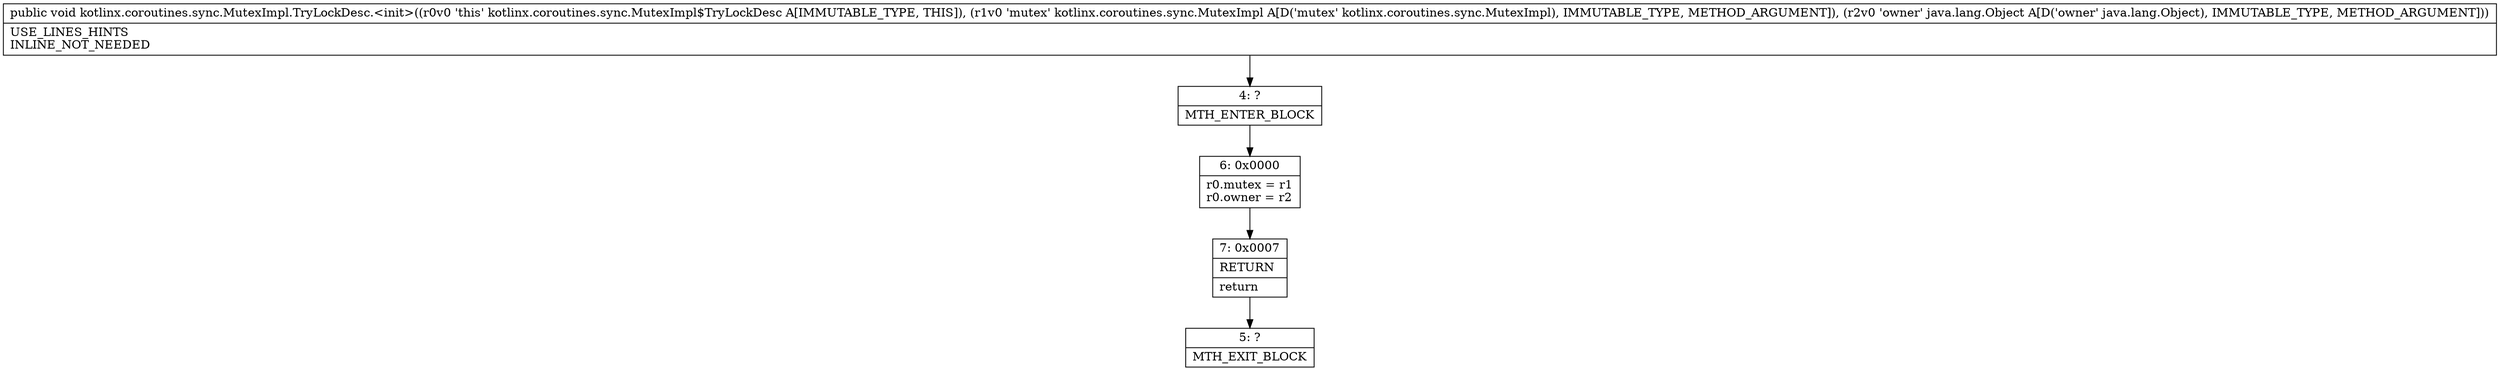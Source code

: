 digraph "CFG forkotlinx.coroutines.sync.MutexImpl.TryLockDesc.\<init\>(Lkotlinx\/coroutines\/sync\/MutexImpl;Ljava\/lang\/Object;)V" {
Node_4 [shape=record,label="{4\:\ ?|MTH_ENTER_BLOCK\l}"];
Node_6 [shape=record,label="{6\:\ 0x0000|r0.mutex = r1\lr0.owner = r2\l}"];
Node_7 [shape=record,label="{7\:\ 0x0007|RETURN\l|return\l}"];
Node_5 [shape=record,label="{5\:\ ?|MTH_EXIT_BLOCK\l}"];
MethodNode[shape=record,label="{public void kotlinx.coroutines.sync.MutexImpl.TryLockDesc.\<init\>((r0v0 'this' kotlinx.coroutines.sync.MutexImpl$TryLockDesc A[IMMUTABLE_TYPE, THIS]), (r1v0 'mutex' kotlinx.coroutines.sync.MutexImpl A[D('mutex' kotlinx.coroutines.sync.MutexImpl), IMMUTABLE_TYPE, METHOD_ARGUMENT]), (r2v0 'owner' java.lang.Object A[D('owner' java.lang.Object), IMMUTABLE_TYPE, METHOD_ARGUMENT]))  | USE_LINES_HINTS\lINLINE_NOT_NEEDED\l}"];
MethodNode -> Node_4;Node_4 -> Node_6;
Node_6 -> Node_7;
Node_7 -> Node_5;
}

